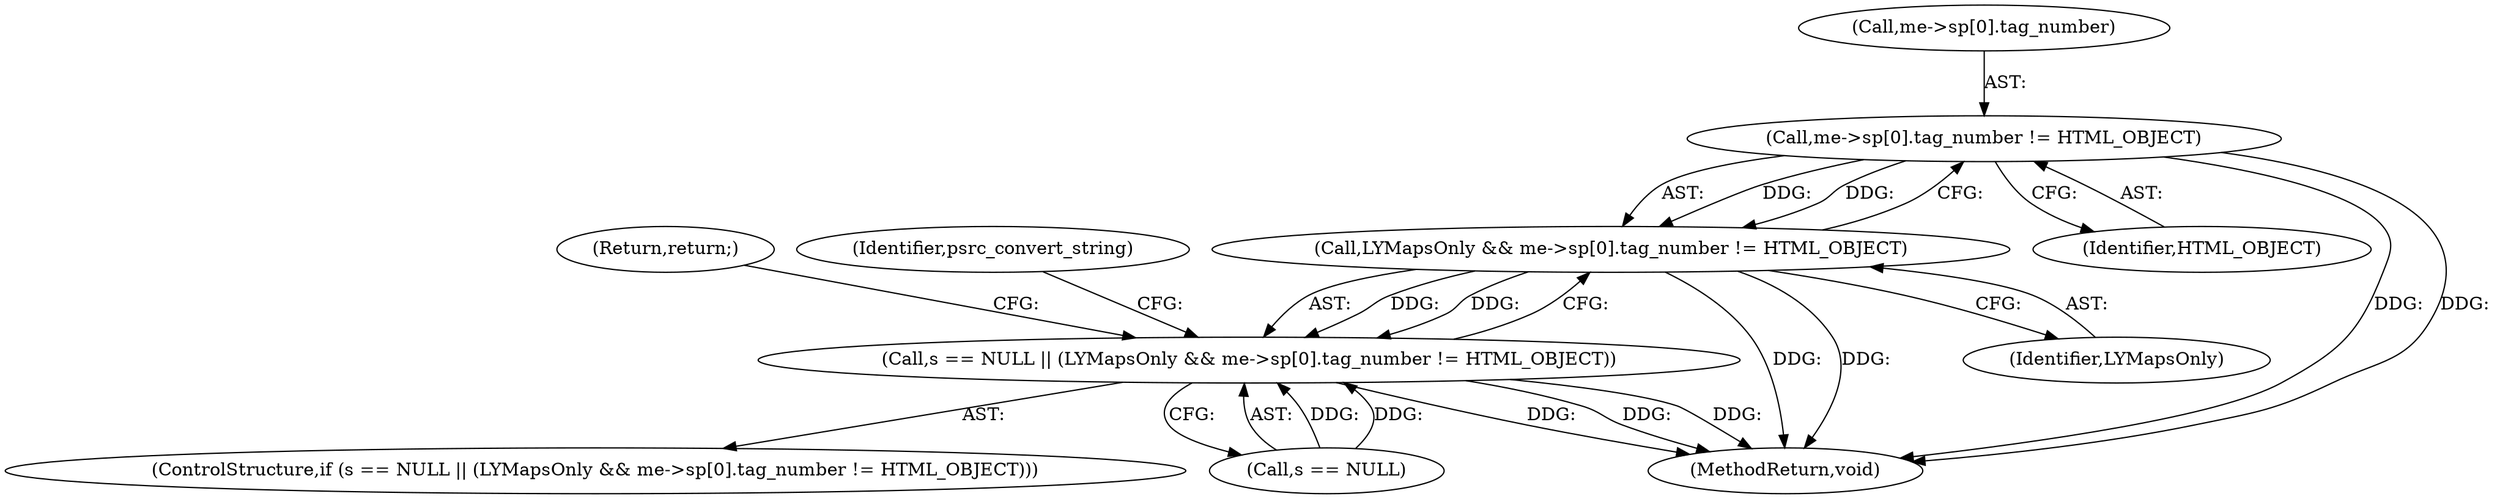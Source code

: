 digraph "0_lynx-snapshots_280a61b300a1614f6037efc0902ff7ecf17146e9@array" {
"1000135" [label="(Call,me->sp[0].tag_number != HTML_OBJECT)"];
"1000133" [label="(Call,LYMapsOnly && me->sp[0].tag_number != HTML_OBJECT)"];
"1000129" [label="(Call,s == NULL || (LYMapsOnly && me->sp[0].tag_number != HTML_OBJECT))"];
"1000130" [label="(Call,s == NULL)"];
"1000144" [label="(Return,return;)"];
"1000133" [label="(Call,LYMapsOnly && me->sp[0].tag_number != HTML_OBJECT)"];
"1000143" [label="(Identifier,HTML_OBJECT)"];
"1000135" [label="(Call,me->sp[0].tag_number != HTML_OBJECT)"];
"1000128" [label="(ControlStructure,if (s == NULL || (LYMapsOnly && me->sp[0].tag_number != HTML_OBJECT)))"];
"1000146" [label="(Identifier,psrc_convert_string)"];
"1000505" [label="(MethodReturn,void)"];
"1000129" [label="(Call,s == NULL || (LYMapsOnly && me->sp[0].tag_number != HTML_OBJECT))"];
"1000134" [label="(Identifier,LYMapsOnly)"];
"1000136" [label="(Call,me->sp[0].tag_number)"];
"1000135" -> "1000133"  [label="AST: "];
"1000135" -> "1000143"  [label="CFG: "];
"1000136" -> "1000135"  [label="AST: "];
"1000143" -> "1000135"  [label="AST: "];
"1000133" -> "1000135"  [label="CFG: "];
"1000135" -> "1000505"  [label="DDG: "];
"1000135" -> "1000505"  [label="DDG: "];
"1000135" -> "1000133"  [label="DDG: "];
"1000135" -> "1000133"  [label="DDG: "];
"1000133" -> "1000129"  [label="AST: "];
"1000133" -> "1000134"  [label="CFG: "];
"1000134" -> "1000133"  [label="AST: "];
"1000129" -> "1000133"  [label="CFG: "];
"1000133" -> "1000505"  [label="DDG: "];
"1000133" -> "1000505"  [label="DDG: "];
"1000133" -> "1000129"  [label="DDG: "];
"1000133" -> "1000129"  [label="DDG: "];
"1000129" -> "1000128"  [label="AST: "];
"1000129" -> "1000130"  [label="CFG: "];
"1000130" -> "1000129"  [label="AST: "];
"1000144" -> "1000129"  [label="CFG: "];
"1000146" -> "1000129"  [label="CFG: "];
"1000129" -> "1000505"  [label="DDG: "];
"1000129" -> "1000505"  [label="DDG: "];
"1000129" -> "1000505"  [label="DDG: "];
"1000130" -> "1000129"  [label="DDG: "];
"1000130" -> "1000129"  [label="DDG: "];
}
